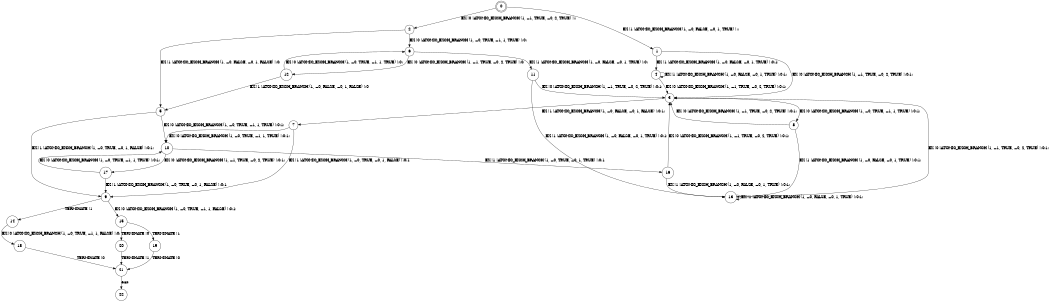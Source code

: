 digraph BCG {
size = "7, 10.5";
center = TRUE;
node [shape = circle];
0 [peripheries = 2];
0 -> 1 [label = "EX !1 !ATOMIC_EXCH_BRANCH (1, +0, FALSE, +0, 1, TRUE) !::"];
0 -> 2 [label = "EX !0 !ATOMIC_EXCH_BRANCH (1, +1, TRUE, +0, 2, TRUE) !::"];
1 -> 3 [label = "EX !0 !ATOMIC_EXCH_BRANCH (1, +1, TRUE, +0, 2, TRUE) !:0:1:"];
1 -> 4 [label = "EX !1 !ATOMIC_EXCH_BRANCH (1, +0, FALSE, +0, 1, TRUE) !:0:1:"];
2 -> 5 [label = "EX !1 !ATOMIC_EXCH_BRANCH (1, +0, FALSE, +0, 1, FALSE) !:0:"];
2 -> 6 [label = "EX !0 !ATOMIC_EXCH_BRANCH (1, +0, TRUE, +1, 1, TRUE) !:0:"];
3 -> 7 [label = "EX !1 !ATOMIC_EXCH_BRANCH (1, +0, FALSE, +0, 1, FALSE) !:0:1:"];
3 -> 8 [label = "EX !0 !ATOMIC_EXCH_BRANCH (1, +0, TRUE, +1, 1, TRUE) !:0:1:"];
4 -> 3 [label = "EX !0 !ATOMIC_EXCH_BRANCH (1, +1, TRUE, +0, 2, TRUE) !:0:1:"];
4 -> 4 [label = "EX !1 !ATOMIC_EXCH_BRANCH (1, +0, FALSE, +0, 1, TRUE) !:0:1:"];
5 -> 9 [label = "EX !1 !ATOMIC_EXCH_BRANCH (1, +0, TRUE, +0, 1, FALSE) !:0:1:"];
5 -> 10 [label = "EX !0 !ATOMIC_EXCH_BRANCH (1, +0, TRUE, +1, 1, TRUE) !:0:1:"];
6 -> 11 [label = "EX !1 !ATOMIC_EXCH_BRANCH (1, +0, FALSE, +0, 1, TRUE) !:0:"];
6 -> 12 [label = "EX !0 !ATOMIC_EXCH_BRANCH (1, +1, TRUE, +0, 2, TRUE) !:0:"];
7 -> 9 [label = "EX !1 !ATOMIC_EXCH_BRANCH (1, +0, TRUE, +0, 1, FALSE) !:0:1:"];
7 -> 10 [label = "EX !0 !ATOMIC_EXCH_BRANCH (1, +0, TRUE, +1, 1, TRUE) !:0:1:"];
8 -> 13 [label = "EX !1 !ATOMIC_EXCH_BRANCH (1, +0, FALSE, +0, 1, TRUE) !:0:1:"];
8 -> 3 [label = "EX !0 !ATOMIC_EXCH_BRANCH (1, +1, TRUE, +0, 2, TRUE) !:0:1:"];
9 -> 14 [label = "TERMINATE !1"];
9 -> 15 [label = "EX !0 !ATOMIC_EXCH_BRANCH (1, +0, TRUE, +1, 1, FALSE) !:0:1:"];
10 -> 16 [label = "EX !1 !ATOMIC_EXCH_BRANCH (1, +0, TRUE, +0, 1, TRUE) !:0:1:"];
10 -> 17 [label = "EX !0 !ATOMIC_EXCH_BRANCH (1, +1, TRUE, +0, 2, TRUE) !:0:1:"];
11 -> 13 [label = "EX !1 !ATOMIC_EXCH_BRANCH (1, +0, FALSE, +0, 1, TRUE) !:0:1:"];
11 -> 3 [label = "EX !0 !ATOMIC_EXCH_BRANCH (1, +1, TRUE, +0, 2, TRUE) !:0:1:"];
12 -> 5 [label = "EX !1 !ATOMIC_EXCH_BRANCH (1, +0, FALSE, +0, 1, FALSE) !:0:"];
12 -> 6 [label = "EX !0 !ATOMIC_EXCH_BRANCH (1, +0, TRUE, +1, 1, TRUE) !:0:"];
13 -> 13 [label = "EX !1 !ATOMIC_EXCH_BRANCH (1, +0, FALSE, +0, 1, TRUE) !:0:1:"];
13 -> 3 [label = "EX !0 !ATOMIC_EXCH_BRANCH (1, +1, TRUE, +0, 2, TRUE) !:0:1:"];
14 -> 18 [label = "EX !0 !ATOMIC_EXCH_BRANCH (1, +0, TRUE, +1, 1, FALSE) !:0:"];
15 -> 19 [label = "TERMINATE !1"];
15 -> 20 [label = "TERMINATE !0"];
16 -> 13 [label = "EX !1 !ATOMIC_EXCH_BRANCH (1, +0, FALSE, +0, 1, TRUE) !:0:1:"];
16 -> 3 [label = "EX !0 !ATOMIC_EXCH_BRANCH (1, +1, TRUE, +0, 2, TRUE) !:0:1:"];
17 -> 9 [label = "EX !1 !ATOMIC_EXCH_BRANCH (1, +0, TRUE, +0, 1, FALSE) !:0:1:"];
17 -> 10 [label = "EX !0 !ATOMIC_EXCH_BRANCH (1, +0, TRUE, +1, 1, TRUE) !:0:1:"];
18 -> 21 [label = "TERMINATE !0"];
19 -> 21 [label = "TERMINATE !0"];
20 -> 21 [label = "TERMINATE !1"];
21 -> 22 [label = "exit"];
}
